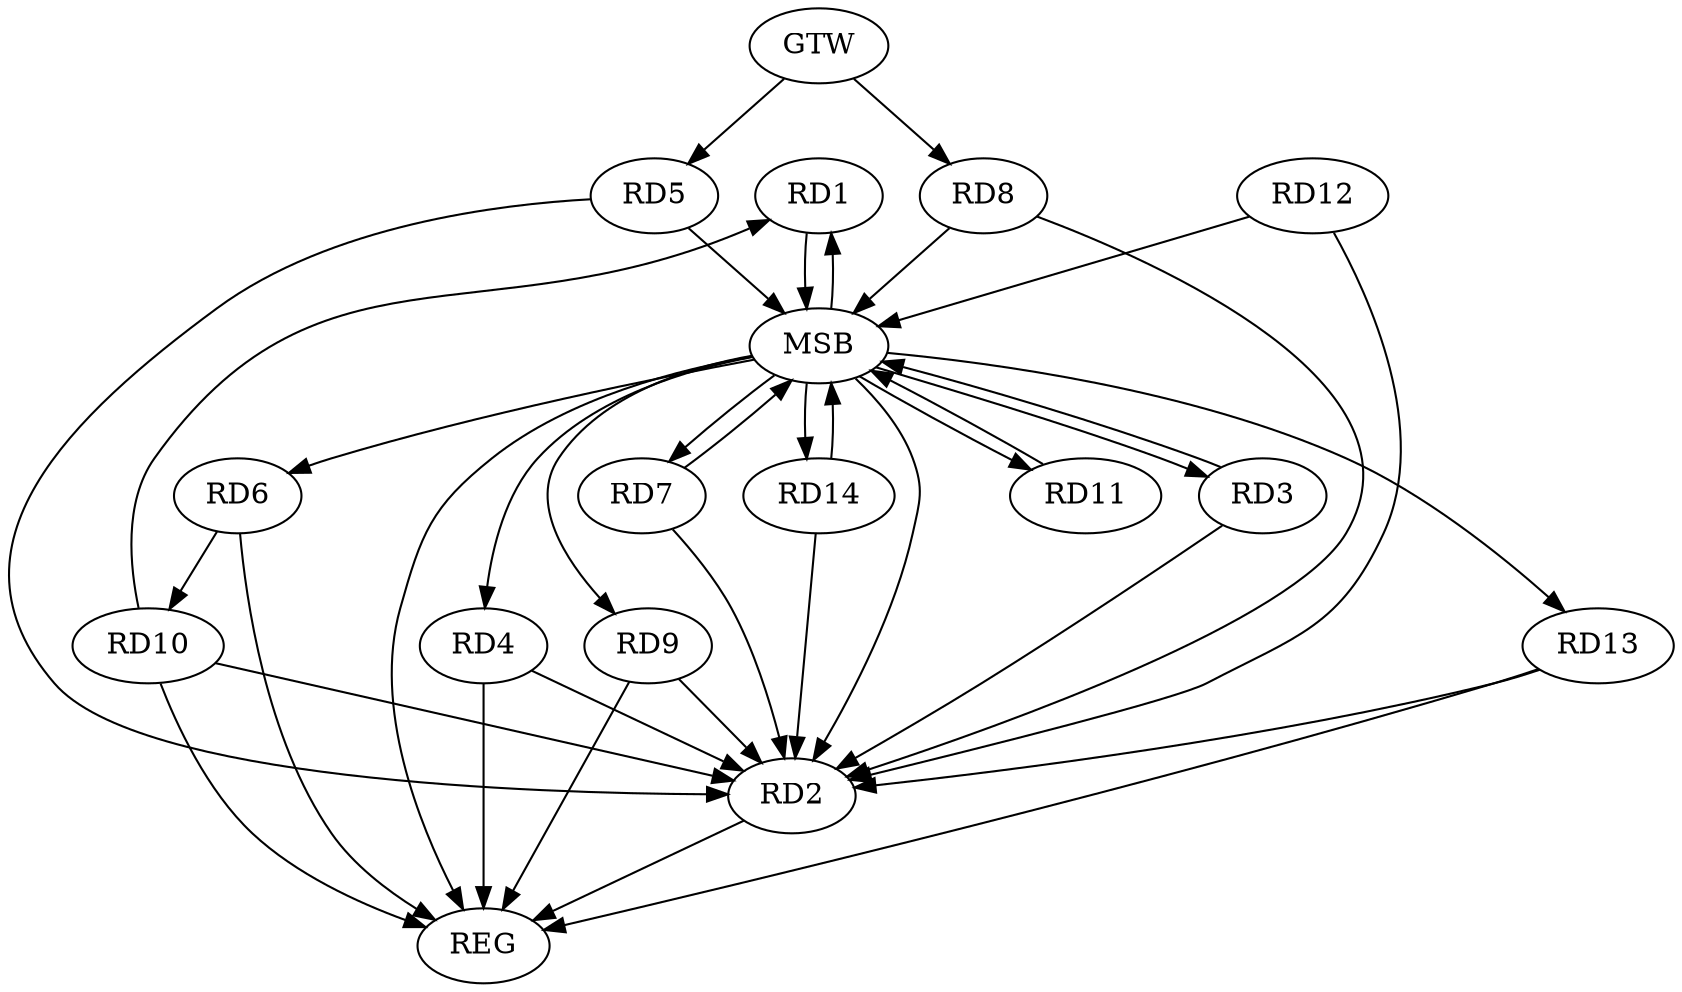 strict digraph G {
  RD1 [ label="RD1" ];
  RD2 [ label="RD2" ];
  RD3 [ label="RD3" ];
  RD4 [ label="RD4" ];
  RD5 [ label="RD5" ];
  RD6 [ label="RD6" ];
  RD7 [ label="RD7" ];
  RD8 [ label="RD8" ];
  RD9 [ label="RD9" ];
  RD10 [ label="RD10" ];
  RD11 [ label="RD11" ];
  RD12 [ label="RD12" ];
  RD13 [ label="RD13" ];
  RD14 [ label="RD14" ];
  GTW [ label="GTW" ];
  REG [ label="REG" ];
  MSB [ label="MSB" ];
  RD10 -> RD1;
  RD4 -> RD2;
  RD9 -> RD2;
  RD6 -> RD10;
  GTW -> RD5;
  GTW -> RD8;
  RD2 -> REG;
  RD4 -> REG;
  RD6 -> REG;
  RD9 -> REG;
  RD10 -> REG;
  RD13 -> REG;
  RD1 -> MSB;
  MSB -> RD4;
  MSB -> RD7;
  MSB -> RD13;
  MSB -> REG;
  RD3 -> MSB;
  RD5 -> MSB;
  RD7 -> MSB;
  MSB -> RD9;
  RD8 -> MSB;
  MSB -> RD2;
  RD11 -> MSB;
  MSB -> RD1;
  MSB -> RD6;
  MSB -> RD14;
  RD12 -> MSB;
  RD14 -> MSB;
  MSB -> RD3;
  MSB -> RD11;
  RD13 -> RD2;
  RD10 -> RD2;
  RD3 -> RD2;
  RD14 -> RD2;
  RD12 -> RD2;
  RD8 -> RD2;
  RD5 -> RD2;
  RD7 -> RD2;
}
